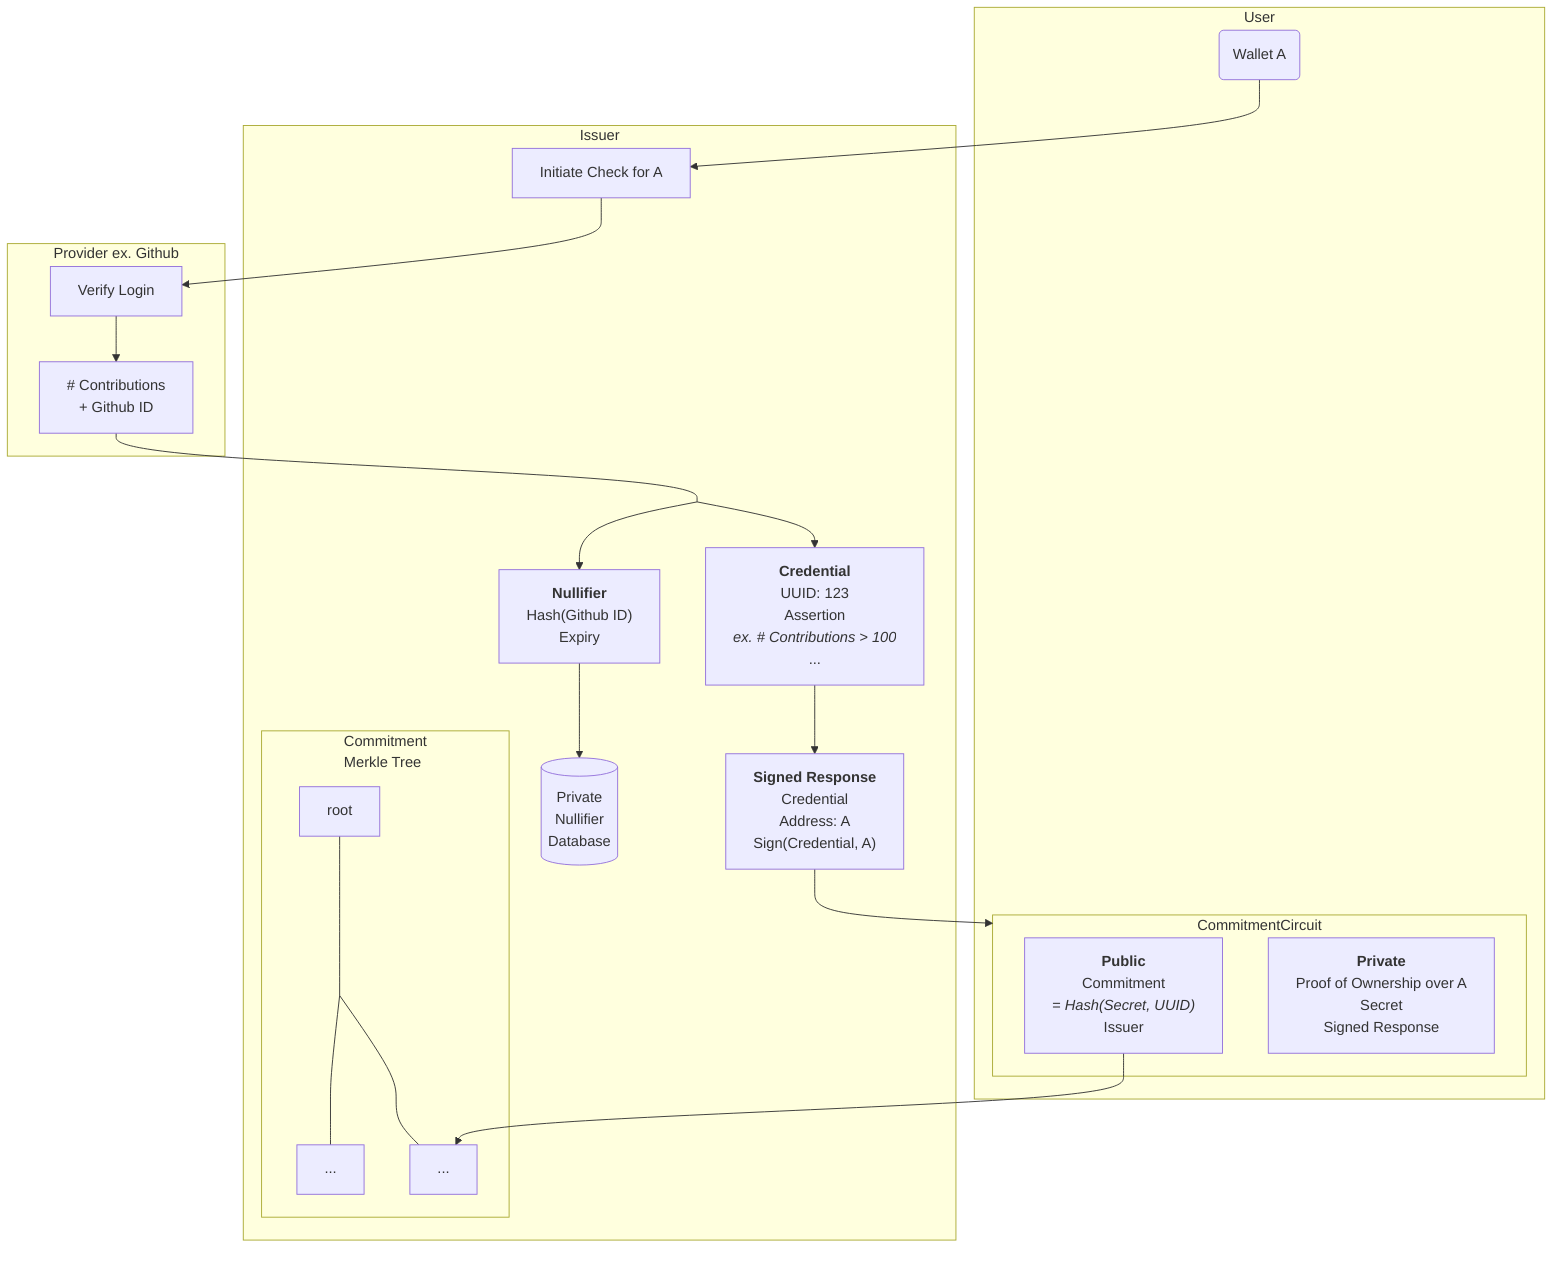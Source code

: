 graph TB

    A(Wallet A)-->Process[Initiate Check for A]
    Process-->Verify
    Data[# Contributions\n+ Github ID]---ProcessProviderResponse[ ]:::empty
    SignedResponse["`**Signed Response**
      Credential
      Address: A
      Sign(Credential, A)`"]-->CommitmentCircuit
    subgraph User
      A
      subgraph CommitmentCircuit
        CommitmentPublic["`**Public**
          Commitment
          *= Hash(Secret, UUID)*
          Issuer`"]
        CommitmentPrivate["`**Private**
          Proof of Ownership over A
          Secret
          Signed Response`"]
      end
    end
    subgraph Issuer
      Process
      ProcessProviderResponse-->Nullifier["`**Nullifier**
        Hash(Github ID)
        Expiry`"]
      ProcessProviderResponse-->Credential["`**Credential**
        UUID: 123
        Assertion
        *ex. # Contributions > 100*
        ...`"]
      Credential-->SignedResponse
      Nullifier-->NullifierDB[(Private\nNullifier\nDatabase)]
      subgraph Commitment\nMerkle Tree
        MerkleRoot[root]---MerkleSplitter[ ]:::empty
        MerkleSplitter---MerkleLeaf1[...]
        MerkleSplitter---MerkleLeaf2[...]
      end
    end
    subgraph Provider ex. Github
      Verify[Verify Login]-->Data
    end
    CommitmentPublic-->MerkleLeaf2
    classDef empty width:0px,height:0px;